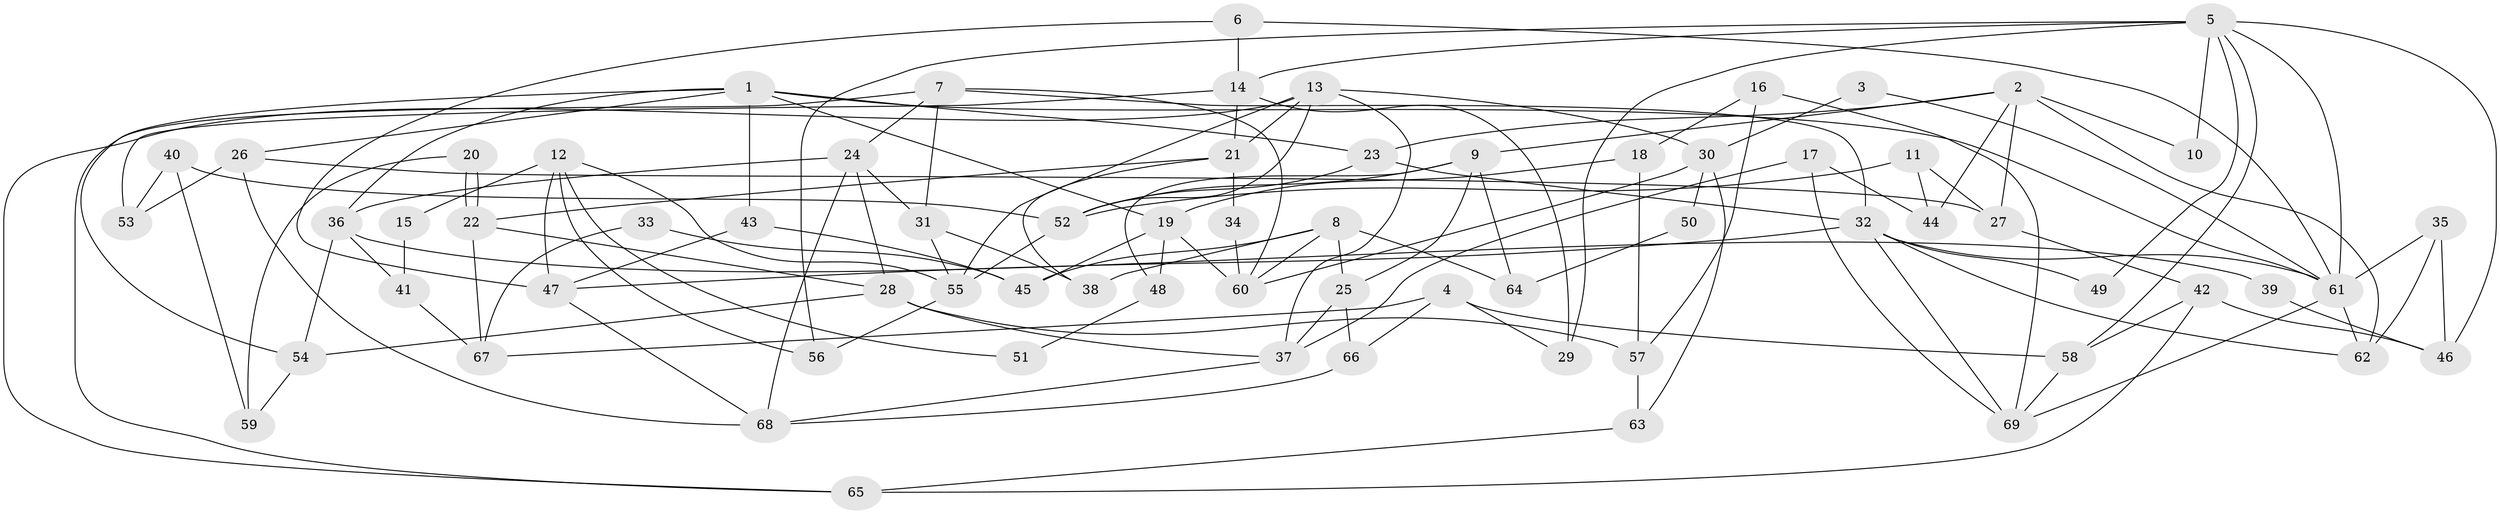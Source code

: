 // coarse degree distribution, {8: 0.07142857142857142, 7: 0.11904761904761904, 5: 0.19047619047619047, 3: 0.14285714285714285, 10: 0.023809523809523808, 6: 0.11904761904761904, 2: 0.14285714285714285, 4: 0.16666666666666666, 9: 0.023809523809523808}
// Generated by graph-tools (version 1.1) at 2025/23/03/03/25 07:23:56]
// undirected, 69 vertices, 138 edges
graph export_dot {
graph [start="1"]
  node [color=gray90,style=filled];
  1;
  2;
  3;
  4;
  5;
  6;
  7;
  8;
  9;
  10;
  11;
  12;
  13;
  14;
  15;
  16;
  17;
  18;
  19;
  20;
  21;
  22;
  23;
  24;
  25;
  26;
  27;
  28;
  29;
  30;
  31;
  32;
  33;
  34;
  35;
  36;
  37;
  38;
  39;
  40;
  41;
  42;
  43;
  44;
  45;
  46;
  47;
  48;
  49;
  50;
  51;
  52;
  53;
  54;
  55;
  56;
  57;
  58;
  59;
  60;
  61;
  62;
  63;
  64;
  65;
  66;
  67;
  68;
  69;
  1 -- 61;
  1 -- 19;
  1 -- 23;
  1 -- 26;
  1 -- 36;
  1 -- 43;
  1 -- 54;
  2 -- 23;
  2 -- 27;
  2 -- 9;
  2 -- 10;
  2 -- 44;
  2 -- 62;
  3 -- 61;
  3 -- 30;
  4 -- 66;
  4 -- 29;
  4 -- 58;
  4 -- 67;
  5 -- 61;
  5 -- 58;
  5 -- 10;
  5 -- 14;
  5 -- 29;
  5 -- 46;
  5 -- 49;
  5 -- 56;
  6 -- 61;
  6 -- 14;
  6 -- 47;
  7 -- 24;
  7 -- 32;
  7 -- 31;
  7 -- 60;
  7 -- 65;
  8 -- 25;
  8 -- 38;
  8 -- 45;
  8 -- 60;
  8 -- 64;
  9 -- 52;
  9 -- 25;
  9 -- 48;
  9 -- 64;
  11 -- 52;
  11 -- 44;
  11 -- 27;
  12 -- 47;
  12 -- 56;
  12 -- 15;
  12 -- 51;
  12 -- 55;
  13 -- 55;
  13 -- 65;
  13 -- 21;
  13 -- 30;
  13 -- 37;
  13 -- 52;
  14 -- 21;
  14 -- 29;
  14 -- 53;
  15 -- 41;
  16 -- 69;
  16 -- 57;
  16 -- 18;
  17 -- 69;
  17 -- 37;
  17 -- 44;
  18 -- 19;
  18 -- 57;
  19 -- 60;
  19 -- 45;
  19 -- 48;
  20 -- 22;
  20 -- 22;
  20 -- 59;
  21 -- 22;
  21 -- 34;
  21 -- 38;
  22 -- 28;
  22 -- 67;
  23 -- 32;
  23 -- 52;
  24 -- 31;
  24 -- 36;
  24 -- 28;
  24 -- 68;
  25 -- 37;
  25 -- 66;
  26 -- 68;
  26 -- 27;
  26 -- 53;
  27 -- 42;
  28 -- 57;
  28 -- 37;
  28 -- 54;
  30 -- 60;
  30 -- 50;
  30 -- 63;
  31 -- 55;
  31 -- 38;
  32 -- 47;
  32 -- 62;
  32 -- 49;
  32 -- 61;
  32 -- 69;
  33 -- 45;
  33 -- 67;
  34 -- 60;
  35 -- 61;
  35 -- 46;
  35 -- 62;
  36 -- 54;
  36 -- 39;
  36 -- 41;
  37 -- 68;
  39 -- 46;
  40 -- 52;
  40 -- 53;
  40 -- 59;
  41 -- 67;
  42 -- 58;
  42 -- 46;
  42 -- 65;
  43 -- 47;
  43 -- 45;
  47 -- 68;
  48 -- 51;
  50 -- 64;
  52 -- 55;
  54 -- 59;
  55 -- 56;
  57 -- 63;
  58 -- 69;
  61 -- 62;
  61 -- 69;
  63 -- 65;
  66 -- 68;
}
